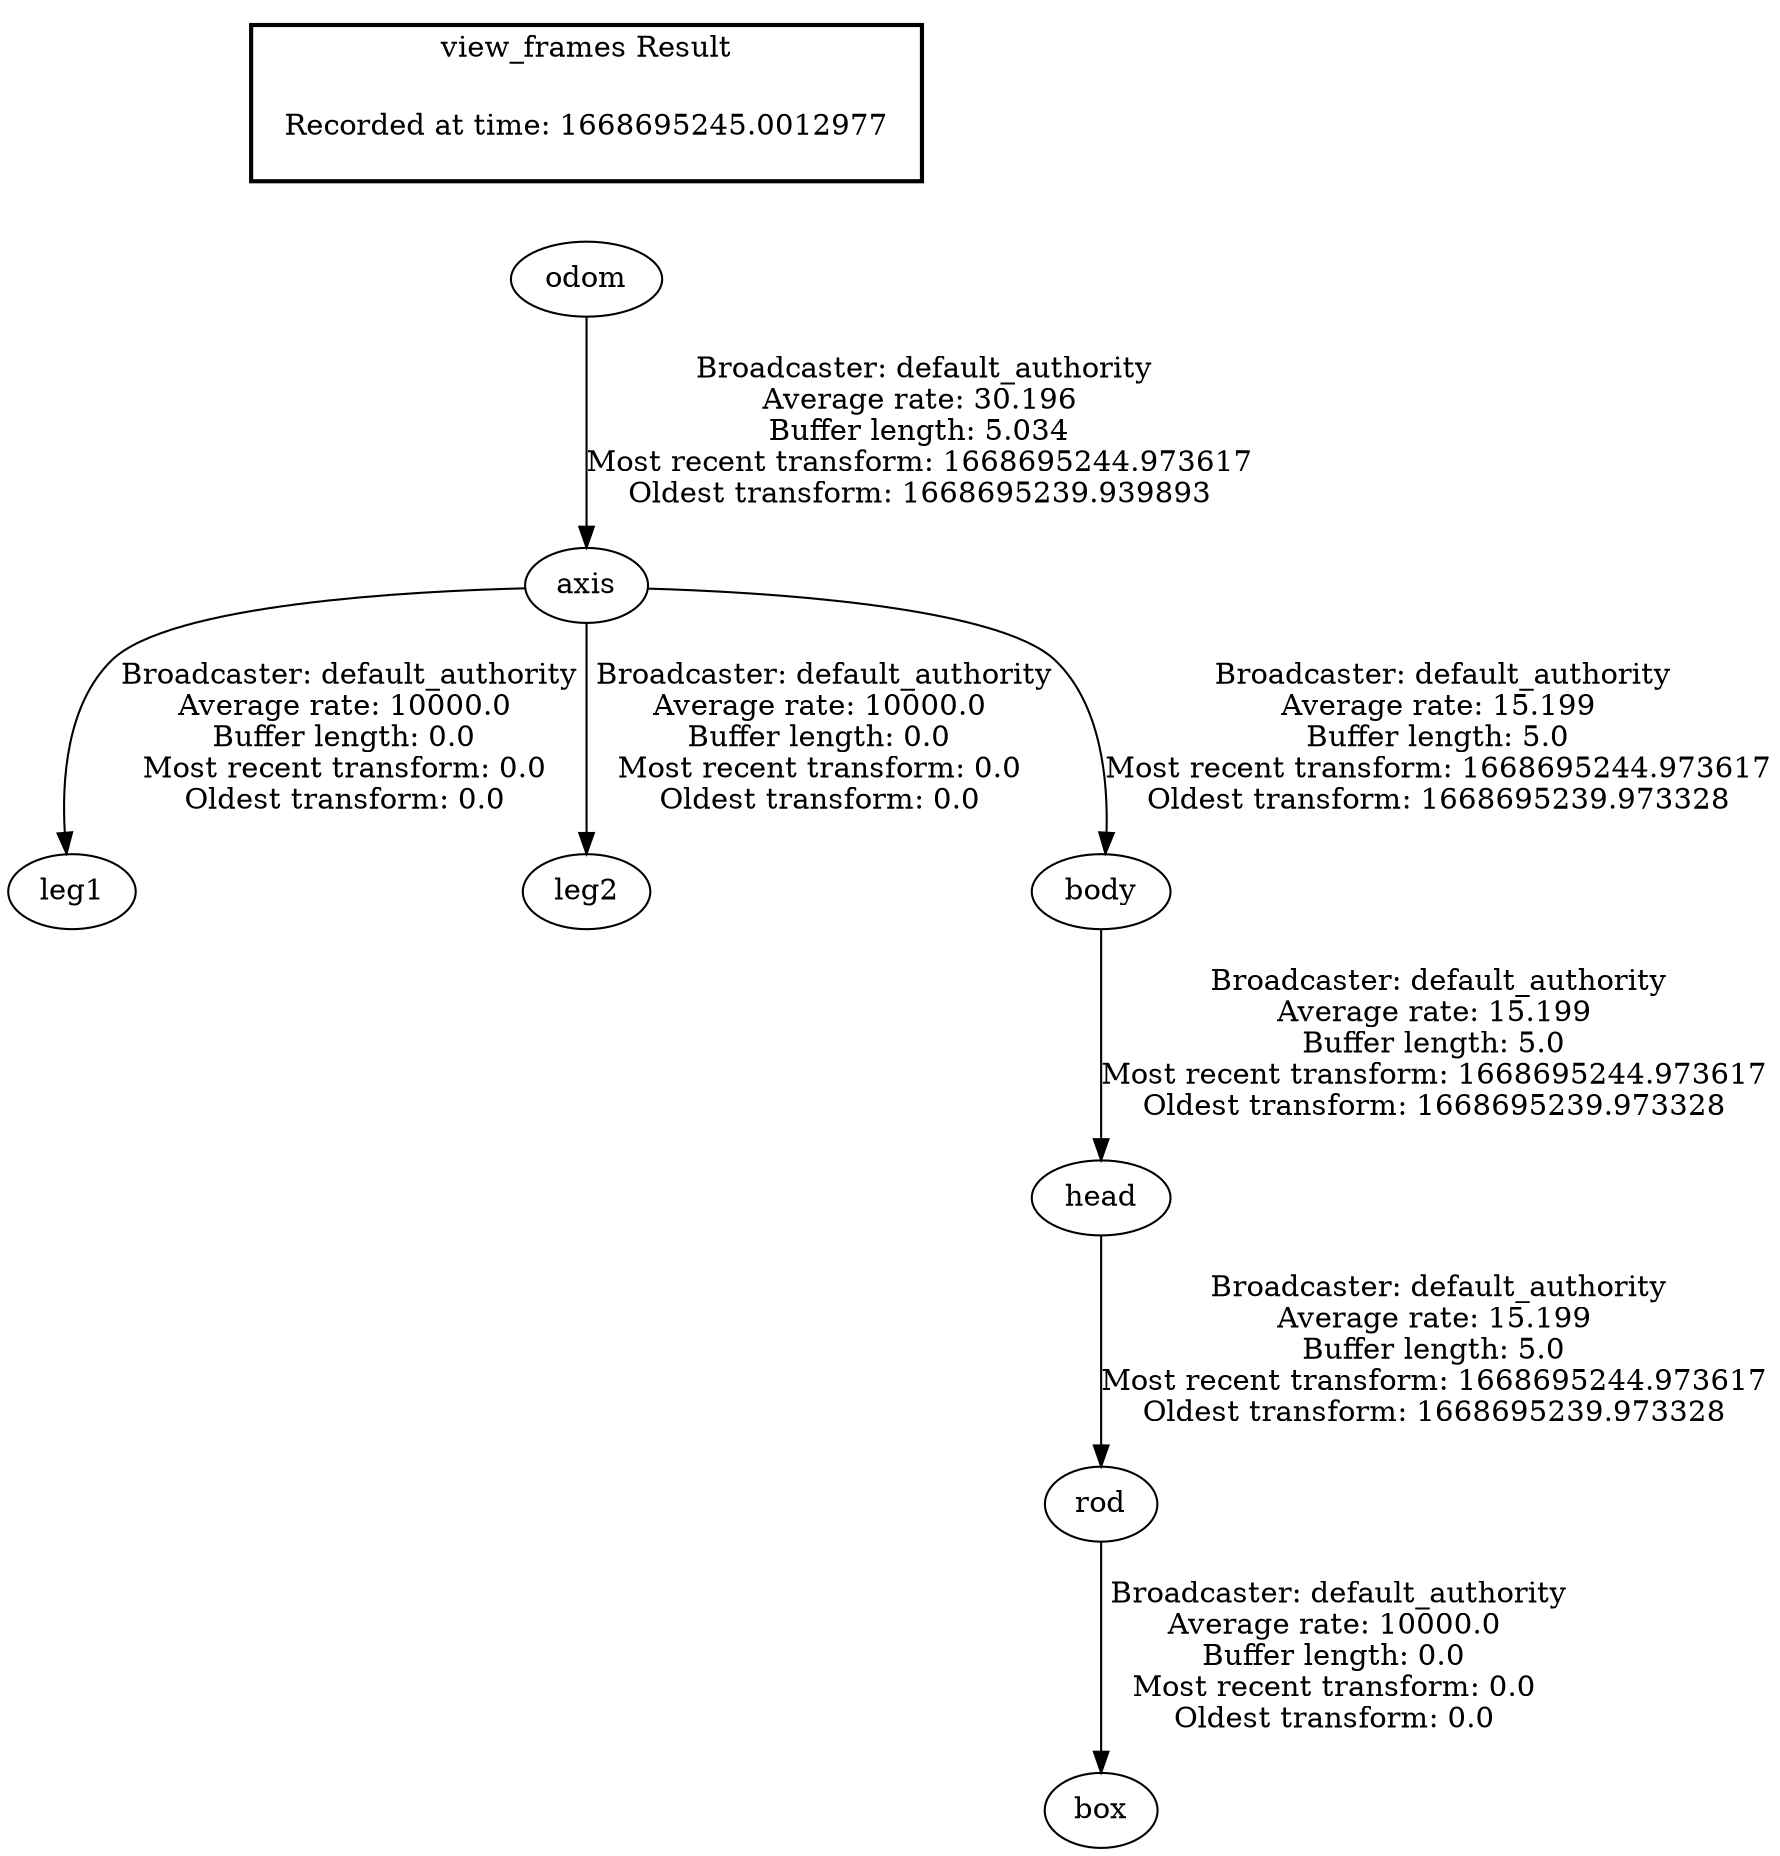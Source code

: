 digraph G {
"odom" -> "axis"[label=" Broadcaster: default_authority\nAverage rate: 30.196\nBuffer length: 5.034\nMost recent transform: 1668695244.973617\nOldest transform: 1668695239.939893\n"];
"rod" -> "box"[label=" Broadcaster: default_authority\nAverage rate: 10000.0\nBuffer length: 0.0\nMost recent transform: 0.0\nOldest transform: 0.0\n"];
"head" -> "rod"[label=" Broadcaster: default_authority\nAverage rate: 15.199\nBuffer length: 5.0\nMost recent transform: 1668695244.973617\nOldest transform: 1668695239.973328\n"];
"axis" -> "leg1"[label=" Broadcaster: default_authority\nAverage rate: 10000.0\nBuffer length: 0.0\nMost recent transform: 0.0\nOldest transform: 0.0\n"];
"axis" -> "leg2"[label=" Broadcaster: default_authority\nAverage rate: 10000.0\nBuffer length: 0.0\nMost recent transform: 0.0\nOldest transform: 0.0\n"];
"body" -> "head"[label=" Broadcaster: default_authority\nAverage rate: 15.199\nBuffer length: 5.0\nMost recent transform: 1668695244.973617\nOldest transform: 1668695239.973328\n"];
"axis" -> "body"[label=" Broadcaster: default_authority\nAverage rate: 15.199\nBuffer length: 5.0\nMost recent transform: 1668695244.973617\nOldest transform: 1668695239.973328\n"];
edge [style=invis];
 subgraph cluster_legend { style=bold; color=black; label ="view_frames Result";
"Recorded at time: 1668695245.0012977"[ shape=plaintext ] ;
}->"odom";
}